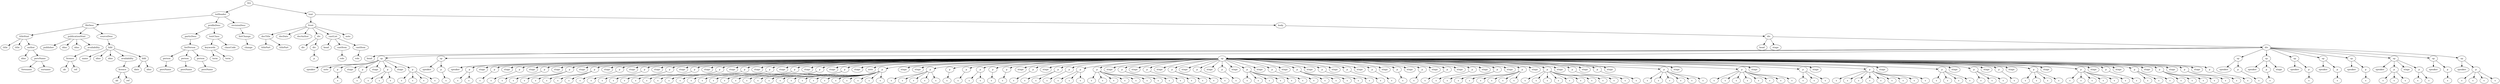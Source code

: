 digraph Tree {
	"t0" [label = "TEI"];
	"t1" [label = "teiHeader"];
	"t2" [label = "fileDesc"];
	"t3" [label = "titleStmt"];
	"t4" [label = "title"];
	"t5" [label = "title"];
	"t6" [label = "author"];
	"t7" [label = "idno"];
	"t8" [label = "persName"];
	"t9" [label = "forename"];
	"t10" [label = "surname"];
	"t11" [label = "publicationStmt"];
	"t12" [label = "publisher"];
	"t13" [label = "idno"];
	"t14" [label = "idno"];
	"t15" [label = "availability"];
	"t16" [label = "licence"];
	"t17" [label = "ab"];
	"t18" [label = "ref"];
	"t19" [label = "sourceDesc"];
	"t20" [label = "bibl"];
	"t21" [label = "name"];
	"t22" [label = "idno"];
	"t23" [label = "idno"];
	"t24" [label = "availability"];
	"t25" [label = "licence"];
	"t26" [label = "ab"];
	"t27" [label = "ref"];
	"t28" [label = "bibl"];
	"t29" [label = "date"];
	"t30" [label = "idno"];
	"t31" [label = "profileDesc"];
	"t32" [label = "particDesc"];
	"t33" [label = "listPerson"];
	"t34" [label = "person"];
	"t35" [label = "persName"];
	"t36" [label = "person"];
	"t37" [label = "persName"];
	"t38" [label = "person"];
	"t39" [label = "persName"];
	"t40" [label = "textClass"];
	"t41" [label = "keywords"];
	"t42" [label = "term"];
	"t43" [label = "term"];
	"t44" [label = "classCode"];
	"t45" [label = "revisionDesc"];
	"t46" [label = "listChange"];
	"t47" [label = "change"];
	"t48" [label = "text"];
	"t49" [label = "front"];
	"t50" [label = "docTitle"];
	"t51" [label = "titlePart"];
	"t52" [label = "titlePart"];
	"t53" [label = "docDate"];
	"t54" [label = "docAuthor"];
	"t55" [label = "div"];
	"t56" [label = "div"];
	"t57" [label = "div"];
	"t58" [label = "p"];
	"t59" [label = "castList"];
	"t60" [label = "head"];
	"t61" [label = "castItem"];
	"t62" [label = "role"];
	"t63" [label = "castItem"];
	"t64" [label = "role"];
	"t65" [label = "note"];
	"t66" [label = "body"];
	"t67" [label = "div"];
	"t68" [label = "head"];
	"t69" [label = "stage"];
	"t70" [label = "div"];
	"t71" [label = "head"];
	"t72" [label = "sp"];
	"t73" [label = "speaker"];
	"t74" [label = "note"];
	"t75" [label = "p"];
	"t76" [label = "s"];
	"t77" [label = "stage"];
	"t78" [label = "p"];
	"t79" [label = "s"];
	"t80" [label = "stage"];
	"t81" [label = "p"];
	"t82" [label = "s"];
	"t83" [label = "s"];
	"t84" [label = "s"];
	"t85" [label = "stage"];
	"t86" [label = "p"];
	"t87" [label = "s"];
	"t88" [label = "s"];
	"t89" [label = "s"];
	"t90" [label = "s"];
	"t91" [label = "sp"];
	"t92" [label = "speaker"];
	"t93" [label = "p"];
	"t94" [label = "s"];
	"t95" [label = "sp"];
	"t96" [label = "speaker"];
	"t97" [label = "p"];
	"t98" [label = "s"];
	"t99" [label = "s"];
	"t100" [label = "stage"];
	"t101" [label = "p"];
	"t102" [label = "s"];
	"t103" [label = "stage"];
	"t104" [label = "p"];
	"t105" [label = "s"];
	"t106" [label = "stage"];
	"t107" [label = "p"];
	"t108" [label = "s"];
	"t109" [label = "stage"];
	"t110" [label = "p"];
	"t111" [label = "s"];
	"t112" [label = "s"];
	"t113" [label = "s"];
	"t114" [label = "stage"];
	"t115" [label = "p"];
	"t116" [label = "s"];
	"t117" [label = "s"];
	"t118" [label = "s"];
	"t119" [label = "stage"];
	"t120" [label = "p"];
	"t121" [label = "s"];
	"t122" [label = "stage"];
	"t123" [label = "p"];
	"t124" [label = "s"];
	"t125" [label = "stage"];
	"t126" [label = "p"];
	"t127" [label = "s"];
	"t128" [label = "s"];
	"t129" [label = "stage"];
	"t130" [label = "p"];
	"t131" [label = "s"];
	"t132" [label = "stage"];
	"t133" [label = "p"];
	"t134" [label = "s"];
	"t135" [label = "s"];
	"t136" [label = "stage"];
	"t137" [label = "p"];
	"t138" [label = "s"];
	"t139" [label = "stage"];
	"t140" [label = "p"];
	"t141" [label = "s"];
	"t142" [label = "stage"];
	"t143" [label = "p"];
	"t144" [label = "s"];
	"t145" [label = "stage"];
	"t146" [label = "p"];
	"t147" [label = "s"];
	"t148" [label = "s"];
	"t149" [label = "stage"];
	"t150" [label = "p"];
	"t151" [label = "s"];
	"t152" [label = "s"];
	"t153" [label = "s"];
	"t154" [label = "stage"];
	"t155" [label = "note"];
	"t156" [label = "p"];
	"t157" [label = "s"];
	"t158" [label = "s"];
	"t159" [label = "s"];
	"t160" [label = "s"];
	"t161" [label = "s"];
	"t162" [label = "s"];
	"t163" [label = "s"];
	"t164" [label = "s"];
	"t165" [label = "s"];
	"t166" [label = "s"];
	"t167" [label = "s"];
	"t168" [label = "s"];
	"t169" [label = "s"];
	"t170" [label = "stage"];
	"t171" [label = "stage"];
	"t172" [label = "p"];
	"t173" [label = "s"];
	"t174" [label = "s"];
	"t175" [label = "s"];
	"t176" [label = "s"];
	"t177" [label = "s"];
	"t178" [label = "p"];
	"t179" [label = "s"];
	"t180" [label = "p"];
	"t181" [label = "s"];
	"t182" [label = "p"];
	"t183" [label = "s"];
	"t184" [label = "s"];
	"t185" [label = "p"];
	"t186" [label = "s"];
	"t187" [label = "p"];
	"t188" [label = "s"];
	"t189" [label = "stage"];
	"t190" [label = "p"];
	"t191" [label = "s"];
	"t192" [label = "stage"];
	"t193" [label = "p"];
	"t194" [label = "s"];
	"t195" [label = "s"];
	"t196" [label = "p"];
	"t197" [label = "s"];
	"t198" [label = "p"];
	"t199" [label = "s"];
	"t200" [label = "s"];
	"t201" [label = "s"];
	"t202" [label = "p"];
	"t203" [label = "s"];
	"t204" [label = "s"];
	"t205" [label = "s"];
	"t206" [label = "s"];
	"t207" [label = "s"];
	"t208" [label = "s"];
	"t209" [label = "s"];
	"t210" [label = "stage"];
	"t211" [label = "p"];
	"t212" [label = "s"];
	"t213" [label = "s"];
	"t214" [label = "stage"];
	"t215" [label = "p"];
	"t216" [label = "s"];
	"t217" [label = "stage"];
	"t218" [label = "p"];
	"t219" [label = "s"];
	"t220" [label = "s"];
	"t221" [label = "stage"];
	"t222" [label = "p"];
	"t223" [label = "s"];
	"t224" [label = "stage"];
	"t225" [label = "p"];
	"t226" [label = "s"];
	"t227" [label = "stage"];
	"t228" [label = "p"];
	"t229" [label = "s"];
	"t230" [label = "s"];
	"t231" [label = "s"];
	"t232" [label = "s"];
	"t233" [label = "s"];
	"t234" [label = "s"];
	"t235" [label = "stage"];
	"t236" [label = "p"];
	"t237" [label = "s"];
	"t238" [label = "stage"];
	"t239" [label = "p"];
	"t240" [label = "s"];
	"t241" [label = "s"];
	"t242" [label = "s"];
	"t243" [label = "s"];
	"t244" [label = "stage"];
	"t245" [label = "p"];
	"t246" [label = "s"];
	"t247" [label = "stage"];
	"t248" [label = "p"];
	"t249" [label = "s"];
	"t250" [label = "stage"];
	"t251" [label = "p"];
	"t252" [label = "s"];
	"t253" [label = "stage"];
	"t254" [label = "p"];
	"t255" [label = "s"];
	"t256" [label = "stage"];
	"t257" [label = "p"];
	"t258" [label = "s"];
	"t259" [label = "stage"];
	"t260" [label = "p"];
	"t261" [label = "s"];
	"t262" [label = "stage"];
	"t263" [label = "p"];
	"t264" [label = "s"];
	"t265" [label = "stage"];
	"t266" [label = "p"];
	"t267" [label = "s"];
	"t268" [label = "s"];
	"t269" [label = "stage"];
	"t270" [label = "p"];
	"t271" [label = "s"];
	"t272" [label = "s"];
	"t273" [label = "s"];
	"t274" [label = "s"];
	"t275" [label = "s"];
	"t276" [label = "stage"];
	"t277" [label = "p"];
	"t278" [label = "s"];
	"t279" [label = "s"];
	"t280" [label = "s"];
	"t281" [label = "s"];
	"t282" [label = "s"];
	"t283" [label = "s"];
	"t284" [label = "s"];
	"t285" [label = "s"];
	"t286" [label = "s"];
	"t287" [label = "stage"];
	"t288" [label = "p"];
	"t289" [label = "s"];
	"t290" [label = "stage"];
	"t291" [label = "p"];
	"t292" [label = "s"];
	"t293" [label = "stage"];
	"t294" [label = "p"];
	"t295" [label = "s"];
	"t296" [label = "s"];
	"t297" [label = "s"];
	"t298" [label = "s"];
	"t299" [label = "s"];
	"t300" [label = "s"];
	"t301" [label = "stage"];
	"t302" [label = "p"];
	"t303" [label = "s"];
	"t304" [label = "s"];
	"t305" [label = "s"];
	"t306" [label = "s"];
	"t307" [label = "s"];
	"t308" [label = "s"];
	"t309" [label = "s"];
	"t310" [label = "s"];
	"t311" [label = "stage"];
	"t312" [label = "p"];
	"t313" [label = "s"];
	"t314" [label = "s"];
	"t315" [label = "s"];
	"t316" [label = "stage"];
	"t317" [label = "p"];
	"t318" [label = "s"];
	"t319" [label = "s"];
	"t320" [label = "s"];
	"t321" [label = "s"];
	"t322" [label = "s"];
	"t323" [label = "s"];
	"t324" [label = "s"];
	"t325" [label = "s"];
	"t326" [label = "s"];
	"t327" [label = "stage"];
	"t328" [label = "p"];
	"t329" [label = "s"];
	"t330" [label = "s"];
	"t331" [label = "s"];
	"t332" [label = "s"];
	"t333" [label = "stage"];
	"t334" [label = "p"];
	"t335" [label = "s"];
	"t336" [label = "s"];
	"t337" [label = "s"];
	"t338" [label = "stage"];
	"t339" [label = "p"];
	"t340" [label = "s"];
	"t341" [label = "stage"];
	"t342" [label = "p"];
	"t343" [label = "s"];
	"t344" [label = "s"];
	"t345" [label = "s"];
	"t346" [label = "s"];
	"t347" [label = "stage"];
	"t348" [label = "p"];
	"t349" [label = "s"];
	"t350" [label = "s"];
	"t351" [label = "s"];
	"t352" [label = "s"];
	"t353" [label = "s"];
	"t354" [label = "s"];
	"t355" [label = "stage"];
	"t356" [label = "p"];
	"t357" [label = "s"];
	"t358" [label = "stage"];
	"t359" [label = "p"];
	"t360" [label = "s"];
	"t361" [label = "s"];
	"t362" [label = "s"];
	"t363" [label = "stage"];
	"t364" [label = "p"];
	"t365" [label = "s"];
	"t366" [label = "s"];
	"t367" [label = "s"];
	"t368" [label = "s"];
	"t369" [label = "stage"];
	"t370" [label = "p"];
	"t371" [label = "s"];
	"t372" [label = "s"];
	"t373" [label = "stage"];
	"t374" [label = "p"];
	"t375" [label = "s"];
	"t376" [label = "sp"];
	"t377" [label = "speaker"];
	"t378" [label = "p"];
	"t379" [label = "s"];
	"t380" [label = "sp"];
	"t381" [label = "speaker"];
	"t382" [label = "p"];
	"t383" [label = "s"];
	"t384" [label = "stage"];
	"t385" [label = "sp"];
	"t386" [label = "speaker"];
	"t387" [label = "p"];
	"t388" [label = "s"];
	"t389" [label = "sp"];
	"t390" [label = "speaker"];
	"t391" [label = "p"];
	"t392" [label = "s"];
	"t393" [label = "sp"];
	"t394" [label = "speaker"];
	"t395" [label = "p"];
	"t396" [label = "s"];
	"t397" [label = "sp"];
	"t398" [label = "speaker"];
	"t399" [label = "p"];
	"t400" [label = "s"];
	"t401" [label = "s"];
	"t402" [label = "s"];
	"t403" [label = "stage"];
	"t404" [label = "p"];
	"t405" [label = "s"];
	"t406" [label = "s"];
	"t407" [label = "sp"];
	"t408" [label = "speaker"];
	"t409" [label = "p"];
	"t410" [label = "s"];
	"t411" [label = "sp"];
	"t412" [label = "speaker"];
	"t413" [label = "p"];
	"t414" [label = "s"];
	"t415" [label = "s"];
	"t416" [label = "s"];
	"t417" [label = "s"];
	"t0" -> "t1";
	"t1" -> "t2";
	"t2" -> "t3";
	"t3" -> "t4";
	"t3" -> "t5";
	"t3" -> "t6";
	"t6" -> "t7";
	"t6" -> "t8";
	"t8" -> "t9";
	"t8" -> "t10";
	"t2" -> "t11";
	"t11" -> "t12";
	"t11" -> "t13";
	"t11" -> "t14";
	"t11" -> "t15";
	"t15" -> "t16";
	"t16" -> "t17";
	"t16" -> "t18";
	"t2" -> "t19";
	"t19" -> "t20";
	"t20" -> "t21";
	"t20" -> "t22";
	"t20" -> "t23";
	"t20" -> "t24";
	"t24" -> "t25";
	"t25" -> "t26";
	"t25" -> "t27";
	"t20" -> "t28";
	"t28" -> "t29";
	"t28" -> "t30";
	"t1" -> "t31";
	"t31" -> "t32";
	"t32" -> "t33";
	"t33" -> "t34";
	"t34" -> "t35";
	"t33" -> "t36";
	"t36" -> "t37";
	"t33" -> "t38";
	"t38" -> "t39";
	"t31" -> "t40";
	"t40" -> "t41";
	"t41" -> "t42";
	"t41" -> "t43";
	"t40" -> "t44";
	"t1" -> "t45";
	"t45" -> "t46";
	"t46" -> "t47";
	"t0" -> "t48";
	"t48" -> "t49";
	"t49" -> "t50";
	"t50" -> "t51";
	"t50" -> "t52";
	"t49" -> "t53";
	"t49" -> "t54";
	"t49" -> "t55";
	"t55" -> "t56";
	"t55" -> "t57";
	"t57" -> "t58";
	"t49" -> "t59";
	"t59" -> "t60";
	"t59" -> "t61";
	"t61" -> "t62";
	"t59" -> "t63";
	"t63" -> "t64";
	"t49" -> "t65";
	"t48" -> "t66";
	"t66" -> "t67";
	"t67" -> "t68";
	"t67" -> "t69";
	"t67" -> "t70";
	"t70" -> "t71";
	"t70" -> "t72";
	"t72" -> "t73";
	"t72" -> "t74";
	"t72" -> "t75";
	"t75" -> "t76";
	"t72" -> "t77";
	"t72" -> "t78";
	"t78" -> "t79";
	"t72" -> "t80";
	"t72" -> "t81";
	"t81" -> "t82";
	"t81" -> "t83";
	"t81" -> "t84";
	"t72" -> "t85";
	"t72" -> "t86";
	"t86" -> "t87";
	"t86" -> "t88";
	"t86" -> "t89";
	"t86" -> "t90";
	"t70" -> "t91";
	"t91" -> "t92";
	"t91" -> "t93";
	"t93" -> "t94";
	"t70" -> "t95";
	"t95" -> "t96";
	"t95" -> "t97";
	"t97" -> "t98";
	"t97" -> "t99";
	"t95" -> "t100";
	"t95" -> "t101";
	"t101" -> "t102";
	"t95" -> "t103";
	"t95" -> "t104";
	"t104" -> "t105";
	"t95" -> "t106";
	"t95" -> "t107";
	"t107" -> "t108";
	"t95" -> "t109";
	"t95" -> "t110";
	"t110" -> "t111";
	"t110" -> "t112";
	"t110" -> "t113";
	"t95" -> "t114";
	"t95" -> "t115";
	"t115" -> "t116";
	"t115" -> "t117";
	"t115" -> "t118";
	"t95" -> "t119";
	"t95" -> "t120";
	"t120" -> "t121";
	"t95" -> "t122";
	"t95" -> "t123";
	"t123" -> "t124";
	"t95" -> "t125";
	"t95" -> "t126";
	"t126" -> "t127";
	"t126" -> "t128";
	"t95" -> "t129";
	"t95" -> "t130";
	"t130" -> "t131";
	"t95" -> "t132";
	"t95" -> "t133";
	"t133" -> "t134";
	"t133" -> "t135";
	"t95" -> "t136";
	"t95" -> "t137";
	"t137" -> "t138";
	"t95" -> "t139";
	"t95" -> "t140";
	"t140" -> "t141";
	"t95" -> "t142";
	"t95" -> "t143";
	"t143" -> "t144";
	"t95" -> "t145";
	"t95" -> "t146";
	"t146" -> "t147";
	"t146" -> "t148";
	"t95" -> "t149";
	"t95" -> "t150";
	"t150" -> "t151";
	"t150" -> "t152";
	"t150" -> "t153";
	"t95" -> "t154";
	"t95" -> "t155";
	"t95" -> "t156";
	"t156" -> "t157";
	"t156" -> "t158";
	"t156" -> "t159";
	"t156" -> "t160";
	"t156" -> "t161";
	"t156" -> "t162";
	"t156" -> "t163";
	"t156" -> "t164";
	"t156" -> "t165";
	"t156" -> "t166";
	"t156" -> "t167";
	"t156" -> "t168";
	"t156" -> "t169";
	"t95" -> "t170";
	"t95" -> "t171";
	"t95" -> "t172";
	"t172" -> "t173";
	"t172" -> "t174";
	"t172" -> "t175";
	"t172" -> "t176";
	"t172" -> "t177";
	"t95" -> "t178";
	"t178" -> "t179";
	"t95" -> "t180";
	"t180" -> "t181";
	"t95" -> "t182";
	"t182" -> "t183";
	"t182" -> "t184";
	"t95" -> "t185";
	"t185" -> "t186";
	"t95" -> "t187";
	"t187" -> "t188";
	"t95" -> "t189";
	"t95" -> "t190";
	"t190" -> "t191";
	"t95" -> "t192";
	"t95" -> "t193";
	"t193" -> "t194";
	"t193" -> "t195";
	"t95" -> "t196";
	"t196" -> "t197";
	"t95" -> "t198";
	"t198" -> "t199";
	"t198" -> "t200";
	"t198" -> "t201";
	"t95" -> "t202";
	"t202" -> "t203";
	"t202" -> "t204";
	"t202" -> "t205";
	"t202" -> "t206";
	"t202" -> "t207";
	"t202" -> "t208";
	"t202" -> "t209";
	"t95" -> "t210";
	"t95" -> "t211";
	"t211" -> "t212";
	"t211" -> "t213";
	"t95" -> "t214";
	"t95" -> "t215";
	"t215" -> "t216";
	"t95" -> "t217";
	"t95" -> "t218";
	"t218" -> "t219";
	"t218" -> "t220";
	"t95" -> "t221";
	"t95" -> "t222";
	"t222" -> "t223";
	"t95" -> "t224";
	"t95" -> "t225";
	"t225" -> "t226";
	"t95" -> "t227";
	"t95" -> "t228";
	"t228" -> "t229";
	"t228" -> "t230";
	"t228" -> "t231";
	"t228" -> "t232";
	"t228" -> "t233";
	"t228" -> "t234";
	"t95" -> "t235";
	"t95" -> "t236";
	"t236" -> "t237";
	"t95" -> "t238";
	"t95" -> "t239";
	"t239" -> "t240";
	"t239" -> "t241";
	"t239" -> "t242";
	"t239" -> "t243";
	"t95" -> "t244";
	"t95" -> "t245";
	"t245" -> "t246";
	"t95" -> "t247";
	"t95" -> "t248";
	"t248" -> "t249";
	"t95" -> "t250";
	"t95" -> "t251";
	"t251" -> "t252";
	"t95" -> "t253";
	"t95" -> "t254";
	"t254" -> "t255";
	"t95" -> "t256";
	"t95" -> "t257";
	"t257" -> "t258";
	"t95" -> "t259";
	"t95" -> "t260";
	"t260" -> "t261";
	"t95" -> "t262";
	"t95" -> "t263";
	"t263" -> "t264";
	"t95" -> "t265";
	"t95" -> "t266";
	"t266" -> "t267";
	"t266" -> "t268";
	"t95" -> "t269";
	"t95" -> "t270";
	"t270" -> "t271";
	"t270" -> "t272";
	"t270" -> "t273";
	"t270" -> "t274";
	"t270" -> "t275";
	"t95" -> "t276";
	"t95" -> "t277";
	"t277" -> "t278";
	"t277" -> "t279";
	"t277" -> "t280";
	"t277" -> "t281";
	"t277" -> "t282";
	"t277" -> "t283";
	"t277" -> "t284";
	"t277" -> "t285";
	"t277" -> "t286";
	"t95" -> "t287";
	"t95" -> "t288";
	"t288" -> "t289";
	"t95" -> "t290";
	"t95" -> "t291";
	"t291" -> "t292";
	"t95" -> "t293";
	"t95" -> "t294";
	"t294" -> "t295";
	"t294" -> "t296";
	"t294" -> "t297";
	"t294" -> "t298";
	"t294" -> "t299";
	"t294" -> "t300";
	"t95" -> "t301";
	"t95" -> "t302";
	"t302" -> "t303";
	"t302" -> "t304";
	"t302" -> "t305";
	"t302" -> "t306";
	"t302" -> "t307";
	"t302" -> "t308";
	"t302" -> "t309";
	"t302" -> "t310";
	"t95" -> "t311";
	"t95" -> "t312";
	"t312" -> "t313";
	"t312" -> "t314";
	"t312" -> "t315";
	"t95" -> "t316";
	"t95" -> "t317";
	"t317" -> "t318";
	"t317" -> "t319";
	"t317" -> "t320";
	"t317" -> "t321";
	"t317" -> "t322";
	"t317" -> "t323";
	"t317" -> "t324";
	"t317" -> "t325";
	"t317" -> "t326";
	"t95" -> "t327";
	"t95" -> "t328";
	"t328" -> "t329";
	"t328" -> "t330";
	"t328" -> "t331";
	"t328" -> "t332";
	"t95" -> "t333";
	"t95" -> "t334";
	"t334" -> "t335";
	"t334" -> "t336";
	"t334" -> "t337";
	"t95" -> "t338";
	"t95" -> "t339";
	"t339" -> "t340";
	"t95" -> "t341";
	"t95" -> "t342";
	"t342" -> "t343";
	"t342" -> "t344";
	"t342" -> "t345";
	"t342" -> "t346";
	"t95" -> "t347";
	"t95" -> "t348";
	"t348" -> "t349";
	"t348" -> "t350";
	"t348" -> "t351";
	"t348" -> "t352";
	"t348" -> "t353";
	"t348" -> "t354";
	"t95" -> "t355";
	"t95" -> "t356";
	"t356" -> "t357";
	"t95" -> "t358";
	"t95" -> "t359";
	"t359" -> "t360";
	"t359" -> "t361";
	"t359" -> "t362";
	"t95" -> "t363";
	"t95" -> "t364";
	"t364" -> "t365";
	"t364" -> "t366";
	"t364" -> "t367";
	"t364" -> "t368";
	"t95" -> "t369";
	"t95" -> "t370";
	"t370" -> "t371";
	"t370" -> "t372";
	"t95" -> "t373";
	"t95" -> "t374";
	"t374" -> "t375";
	"t70" -> "t376";
	"t376" -> "t377";
	"t376" -> "t378";
	"t378" -> "t379";
	"t70" -> "t380";
	"t380" -> "t381";
	"t380" -> "t382";
	"t382" -> "t383";
	"t380" -> "t384";
	"t70" -> "t385";
	"t385" -> "t386";
	"t385" -> "t387";
	"t387" -> "t388";
	"t70" -> "t389";
	"t389" -> "t390";
	"t389" -> "t391";
	"t391" -> "t392";
	"t70" -> "t393";
	"t393" -> "t394";
	"t393" -> "t395";
	"t395" -> "t396";
	"t70" -> "t397";
	"t397" -> "t398";
	"t397" -> "t399";
	"t399" -> "t400";
	"t399" -> "t401";
	"t399" -> "t402";
	"t397" -> "t403";
	"t397" -> "t404";
	"t404" -> "t405";
	"t404" -> "t406";
	"t70" -> "t407";
	"t407" -> "t408";
	"t407" -> "t409";
	"t409" -> "t410";
	"t70" -> "t411";
	"t411" -> "t412";
	"t411" -> "t413";
	"t413" -> "t414";
	"t413" -> "t415";
	"t413" -> "t416";
	"t413" -> "t417";
}
